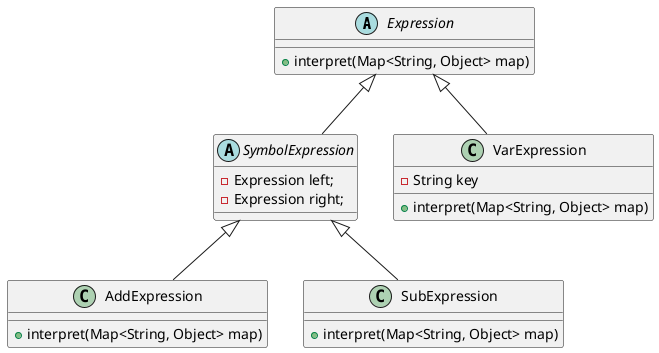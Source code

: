 @startuml

abstract class Expression {
+interpret(Map<String, Object> map)
}

abstract class SymbolExpression {
 -Expression left;
 -Expression right;
}

class AddExpression {
+interpret(Map<String, Object> map)
}

class SubExpression {
+interpret(Map<String, Object> map)
}

class VarExpression {
-String key
+interpret(Map<String, Object> map)
}

Expression <|-- SymbolExpression
Expression <|-- VarExpression
SymbolExpression <|-- AddExpression
SymbolExpression <|-- SubExpression

@enduml

http://www.plantuml.com/plantuml/png/dP2n2i8m54NtVCKR5SqNj4WT7CMXuFxInXfDql3o2XRrtqNQeQ48qZ7Xt7EJMqH6uivP8L159gmOAeinmk4HICTeMWzFiJ6UDGNIl3fYo4icuvijdDHDLxm3Xs4jtZD5sJlLsaG4SdAq-i9PUaMckNBsTGsAVLqlUSZOtwdbuJDI4fO33dVT_okQvFENbBCzPa3IAKOyPP95VZ3fnuKejAyxPpy0